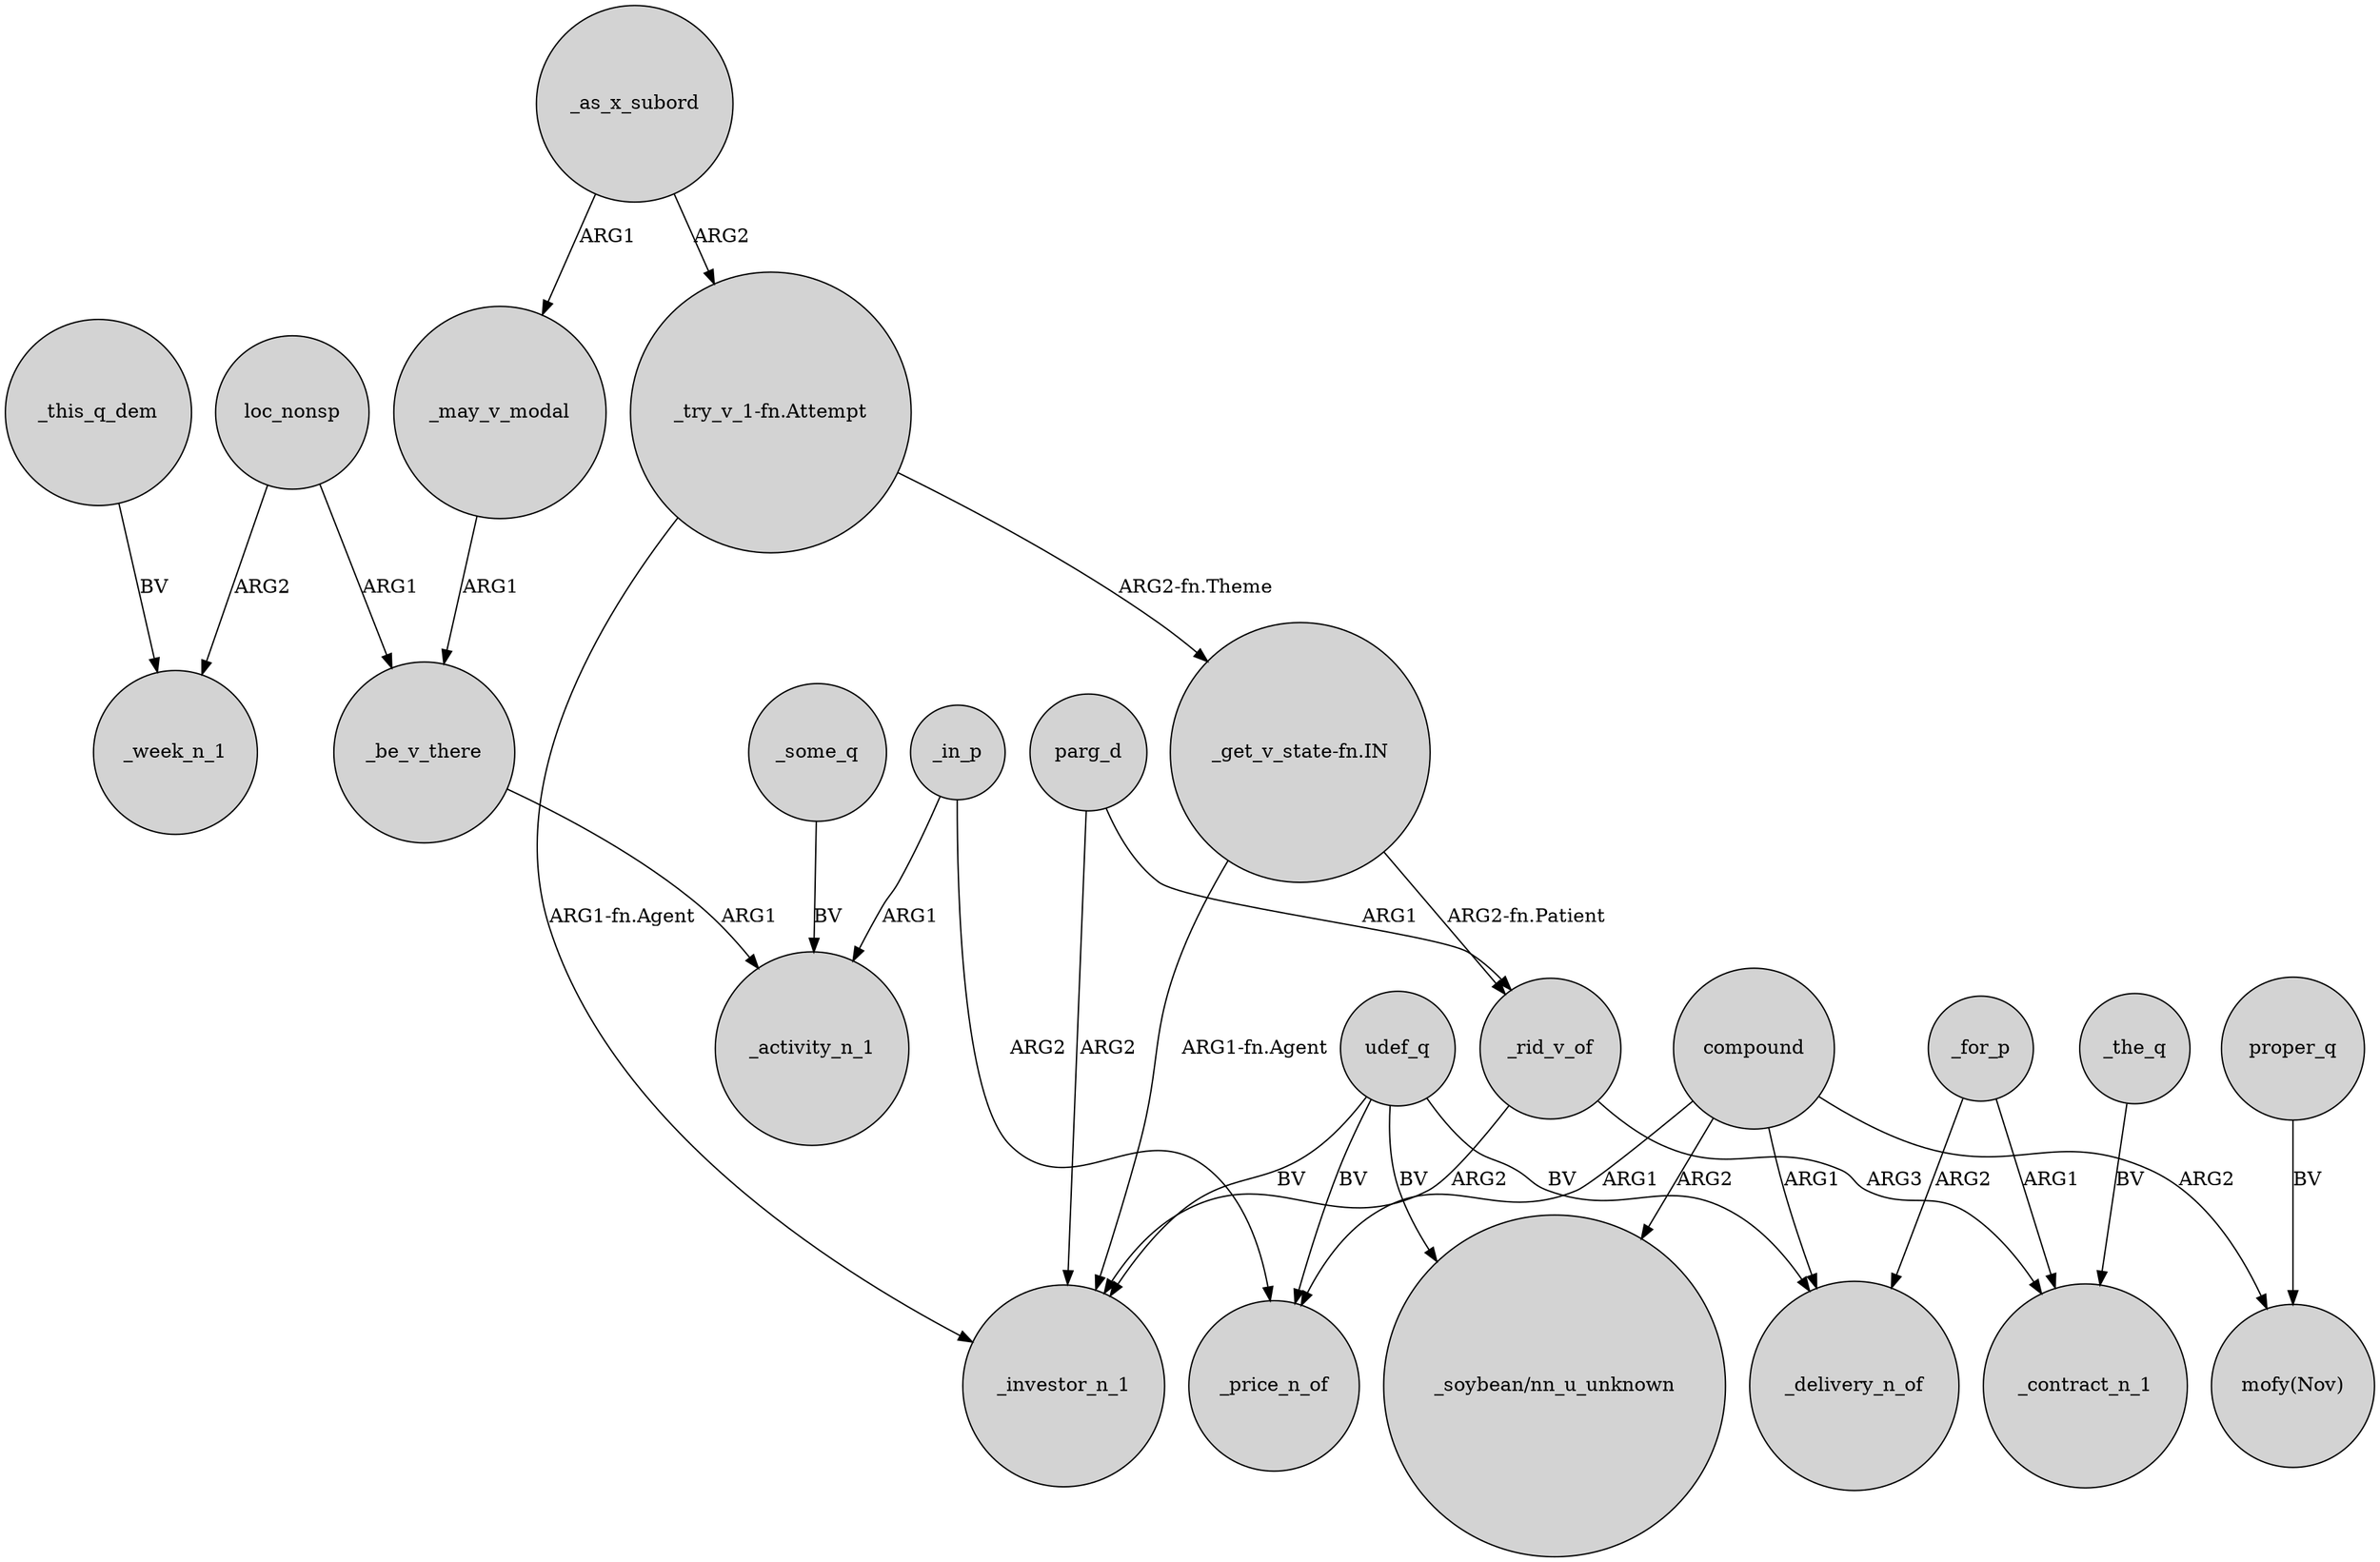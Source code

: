 digraph {
	node [shape=circle style=filled]
	_in_p -> _activity_n_1 [label=ARG1]
	udef_q -> _price_n_of [label=BV]
	parg_d -> _investor_n_1 [label=ARG2]
	udef_q -> _investor_n_1 [label=BV]
	"_try_v_1-fn.Attempt" -> "_get_v_state-fn.IN" [label="ARG2-fn.Theme"]
	udef_q -> _delivery_n_of [label=BV]
	_rid_v_of -> _contract_n_1 [label=ARG3]
	loc_nonsp -> _be_v_there [label=ARG1]
	parg_d -> _rid_v_of [label=ARG1]
	_as_x_subord -> _may_v_modal [label=ARG1]
	proper_q -> "mofy(Nov)" [label=BV]
	_be_v_there -> _activity_n_1 [label=ARG1]
	"_get_v_state-fn.IN" -> _investor_n_1 [label="ARG1-fn.Agent"]
	_as_x_subord -> "_try_v_1-fn.Attempt" [label=ARG2]
	_this_q_dem -> _week_n_1 [label=BV]
	compound -> _delivery_n_of [label=ARG1]
	loc_nonsp -> _week_n_1 [label=ARG2]
	_the_q -> _contract_n_1 [label=BV]
	"_try_v_1-fn.Attempt" -> _investor_n_1 [label="ARG1-fn.Agent"]
	"_get_v_state-fn.IN" -> _rid_v_of [label="ARG2-fn.Patient"]
	compound -> "mofy(Nov)" [label=ARG2]
	_may_v_modal -> _be_v_there [label=ARG1]
	_for_p -> _delivery_n_of [label=ARG2]
	_rid_v_of -> _investor_n_1 [label=ARG2]
	_some_q -> _activity_n_1 [label=BV]
	udef_q -> "_soybean/nn_u_unknown" [label=BV]
	_in_p -> _price_n_of [label=ARG2]
	compound -> _price_n_of [label=ARG1]
	_for_p -> _contract_n_1 [label=ARG1]
	compound -> "_soybean/nn_u_unknown" [label=ARG2]
}
